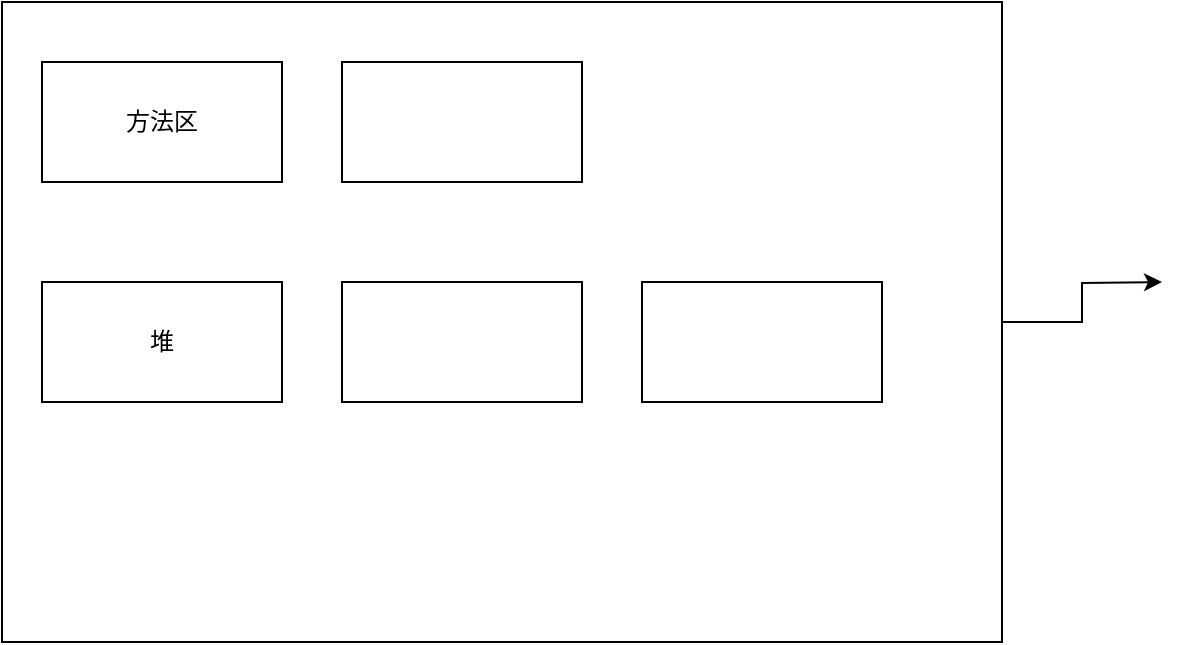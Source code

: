 <mxfile version="14.4.3" type="github" pages="2">
  <diagram id="V2PbeyJgyCH7MOxcKQXa" name="Page-1">
    <mxGraphModel dx="1049" dy="1137" grid="1" gridSize="10" guides="1" tooltips="1" connect="1" arrows="1" fold="1" page="1" pageScale="1" pageWidth="827" pageHeight="1169" math="0" shadow="0">
      <root>
        <mxCell id="0" />
        <mxCell id="1" parent="0" />
        <mxCell id="JKkZVza7Y04pDBnYd5jR-1" style="edgeStyle=orthogonalEdgeStyle;rounded=0;orthogonalLoop=1;jettySize=auto;html=1;" edge="1" parent="1" source="NMLSjQ5piVOGuQs0cdja-1">
          <mxGeometry relative="1" as="geometry">
            <mxPoint x="810" y="270" as="targetPoint" />
          </mxGeometry>
        </mxCell>
        <mxCell id="NMLSjQ5piVOGuQs0cdja-1" value="" style="rounded=0;whiteSpace=wrap;html=1;" vertex="1" parent="1">
          <mxGeometry x="230" y="130" width="500" height="320" as="geometry" />
        </mxCell>
        <mxCell id="NMLSjQ5piVOGuQs0cdja-2" value="方法区" style="rounded=0;whiteSpace=wrap;html=1;" vertex="1" parent="1">
          <mxGeometry x="250" y="160" width="120" height="60" as="geometry" />
        </mxCell>
        <mxCell id="NMLSjQ5piVOGuQs0cdja-3" value="堆" style="rounded=0;whiteSpace=wrap;html=1;" vertex="1" parent="1">
          <mxGeometry x="250" y="270" width="120" height="60" as="geometry" />
        </mxCell>
        <mxCell id="NMLSjQ5piVOGuQs0cdja-4" value="" style="rounded=0;whiteSpace=wrap;html=1;" vertex="1" parent="1">
          <mxGeometry x="400" y="160" width="120" height="60" as="geometry" />
        </mxCell>
        <mxCell id="NMLSjQ5piVOGuQs0cdja-5" value="" style="rounded=0;whiteSpace=wrap;html=1;" vertex="1" parent="1">
          <mxGeometry x="400" y="270" width="120" height="60" as="geometry" />
        </mxCell>
        <mxCell id="NMLSjQ5piVOGuQs0cdja-7" value="" style="rounded=0;whiteSpace=wrap;html=1;" vertex="1" parent="1">
          <mxGeometry x="550" y="270" width="120" height="60" as="geometry" />
        </mxCell>
      </root>
    </mxGraphModel>
  </diagram>
  <diagram id="oDsIwrKWRQepbkexACYM" name="Page-2">
    <mxGraphModel dx="734" dy="796" grid="1" gridSize="10" guides="1" tooltips="1" connect="1" arrows="1" fold="1" page="1" pageScale="1" pageWidth="827" pageHeight="1169" math="0" shadow="0">
      <root>
        <mxCell id="8ESGN3mb2q4E8taJis4--0" />
        <mxCell id="8ESGN3mb2q4E8taJis4--1" parent="8ESGN3mb2q4E8taJis4--0" />
      </root>
    </mxGraphModel>
  </diagram>
</mxfile>
